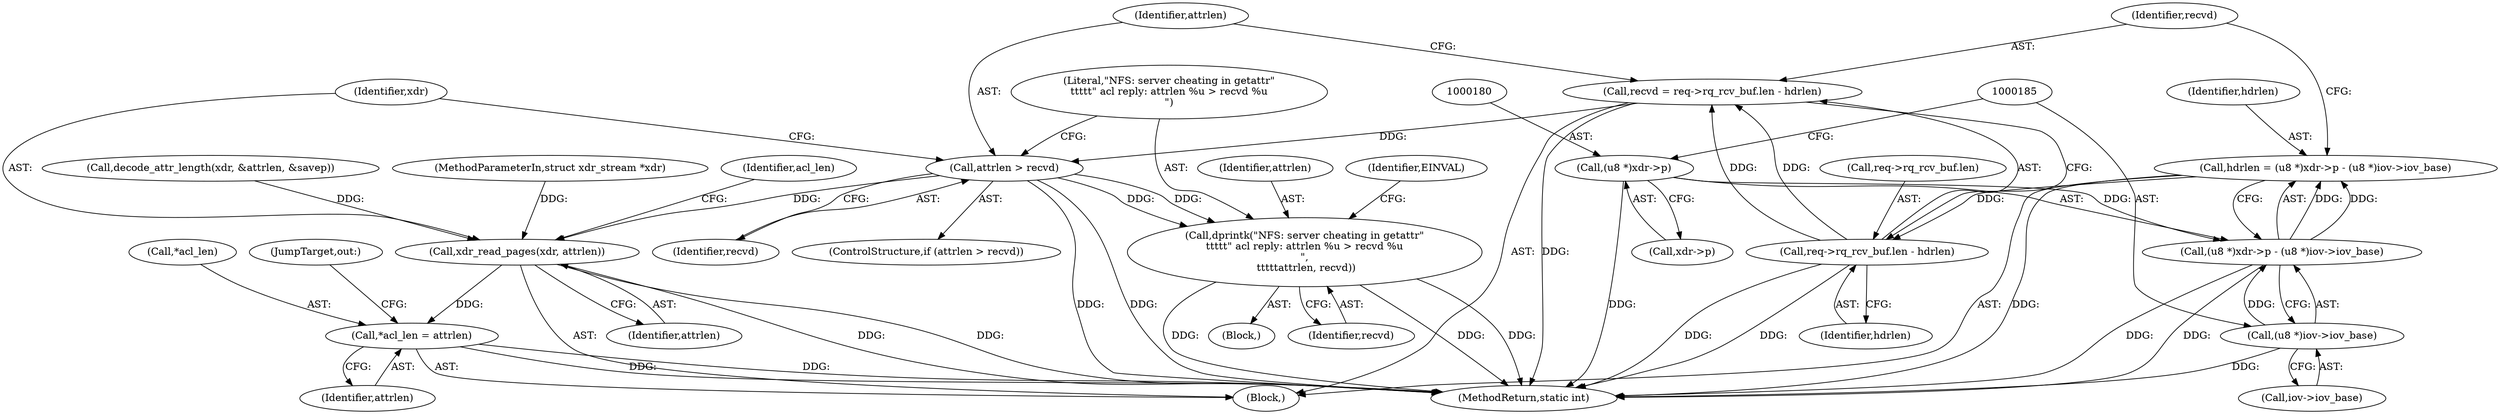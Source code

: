 digraph "1_linux_bf118a342f10dafe44b14451a1392c3254629a1f_2@API" {
"1000199" [label="(Call,attrlen > recvd)"];
"1000189" [label="(Call,recvd = req->rq_rcv_buf.len - hdrlen)"];
"1000191" [label="(Call,req->rq_rcv_buf.len - hdrlen)"];
"1000176" [label="(Call,hdrlen = (u8 *)xdr->p - (u8 *)iov->iov_base)"];
"1000178" [label="(Call,(u8 *)xdr->p - (u8 *)iov->iov_base)"];
"1000179" [label="(Call,(u8 *)xdr->p)"];
"1000184" [label="(Call,(u8 *)iov->iov_base)"];
"1000203" [label="(Call,dprintk(\"NFS: server cheating in getattr\"\n\t\t\t\t\t\" acl reply: attrlen %u > recvd %u\n\",\n \t\t\t\t\tattrlen, recvd))"];
"1000210" [label="(Call,xdr_read_pages(xdr, attrlen))"];
"1000213" [label="(Call,*acl_len = attrlen)"];
"1000177" [label="(Identifier,hdrlen)"];
"1000181" [label="(Call,xdr->p)"];
"1000102" [label="(MethodParameterIn,struct xdr_stream *xdr)"];
"1000203" [label="(Call,dprintk(\"NFS: server cheating in getattr\"\n\t\t\t\t\t\" acl reply: attrlen %u > recvd %u\n\",\n \t\t\t\t\tattrlen, recvd))"];
"1000190" [label="(Identifier,recvd)"];
"1000216" [label="(Identifier,attrlen)"];
"1000192" [label="(Call,req->rq_rcv_buf.len)"];
"1000213" [label="(Call,*acl_len = attrlen)"];
"1000189" [label="(Call,recvd = req->rq_rcv_buf.len - hdrlen)"];
"1000179" [label="(Call,(u8 *)xdr->p)"];
"1000215" [label="(Identifier,acl_len)"];
"1000202" [label="(Block,)"];
"1000212" [label="(Identifier,attrlen)"];
"1000204" [label="(Literal,\"NFS: server cheating in getattr\"\n\t\t\t\t\t\" acl reply: attrlen %u > recvd %u\n\")"];
"1000146" [label="(Call,decode_attr_length(xdr, &attrlen, &savep))"];
"1000210" [label="(Call,xdr_read_pages(xdr, attrlen))"];
"1000201" [label="(Identifier,recvd)"];
"1000176" [label="(Call,hdrlen = (u8 *)xdr->p - (u8 *)iov->iov_base)"];
"1000197" [label="(Identifier,hdrlen)"];
"1000186" [label="(Call,iov->iov_base)"];
"1000173" [label="(Block,)"];
"1000199" [label="(Call,attrlen > recvd)"];
"1000222" [label="(JumpTarget,out:)"];
"1000225" [label="(MethodReturn,static int)"];
"1000191" [label="(Call,req->rq_rcv_buf.len - hdrlen)"];
"1000200" [label="(Identifier,attrlen)"];
"1000209" [label="(Identifier,EINVAL)"];
"1000178" [label="(Call,(u8 *)xdr->p - (u8 *)iov->iov_base)"];
"1000214" [label="(Call,*acl_len)"];
"1000206" [label="(Identifier,recvd)"];
"1000205" [label="(Identifier,attrlen)"];
"1000211" [label="(Identifier,xdr)"];
"1000198" [label="(ControlStructure,if (attrlen > recvd))"];
"1000184" [label="(Call,(u8 *)iov->iov_base)"];
"1000199" -> "1000198"  [label="AST: "];
"1000199" -> "1000201"  [label="CFG: "];
"1000200" -> "1000199"  [label="AST: "];
"1000201" -> "1000199"  [label="AST: "];
"1000204" -> "1000199"  [label="CFG: "];
"1000211" -> "1000199"  [label="CFG: "];
"1000199" -> "1000225"  [label="DDG: "];
"1000199" -> "1000225"  [label="DDG: "];
"1000189" -> "1000199"  [label="DDG: "];
"1000199" -> "1000203"  [label="DDG: "];
"1000199" -> "1000203"  [label="DDG: "];
"1000199" -> "1000210"  [label="DDG: "];
"1000189" -> "1000173"  [label="AST: "];
"1000189" -> "1000191"  [label="CFG: "];
"1000190" -> "1000189"  [label="AST: "];
"1000191" -> "1000189"  [label="AST: "];
"1000200" -> "1000189"  [label="CFG: "];
"1000189" -> "1000225"  [label="DDG: "];
"1000191" -> "1000189"  [label="DDG: "];
"1000191" -> "1000189"  [label="DDG: "];
"1000191" -> "1000197"  [label="CFG: "];
"1000192" -> "1000191"  [label="AST: "];
"1000197" -> "1000191"  [label="AST: "];
"1000191" -> "1000225"  [label="DDG: "];
"1000191" -> "1000225"  [label="DDG: "];
"1000176" -> "1000191"  [label="DDG: "];
"1000176" -> "1000173"  [label="AST: "];
"1000176" -> "1000178"  [label="CFG: "];
"1000177" -> "1000176"  [label="AST: "];
"1000178" -> "1000176"  [label="AST: "];
"1000190" -> "1000176"  [label="CFG: "];
"1000176" -> "1000225"  [label="DDG: "];
"1000178" -> "1000176"  [label="DDG: "];
"1000178" -> "1000176"  [label="DDG: "];
"1000178" -> "1000184"  [label="CFG: "];
"1000179" -> "1000178"  [label="AST: "];
"1000184" -> "1000178"  [label="AST: "];
"1000178" -> "1000225"  [label="DDG: "];
"1000178" -> "1000225"  [label="DDG: "];
"1000179" -> "1000178"  [label="DDG: "];
"1000184" -> "1000178"  [label="DDG: "];
"1000179" -> "1000181"  [label="CFG: "];
"1000180" -> "1000179"  [label="AST: "];
"1000181" -> "1000179"  [label="AST: "];
"1000185" -> "1000179"  [label="CFG: "];
"1000179" -> "1000225"  [label="DDG: "];
"1000184" -> "1000186"  [label="CFG: "];
"1000185" -> "1000184"  [label="AST: "];
"1000186" -> "1000184"  [label="AST: "];
"1000184" -> "1000225"  [label="DDG: "];
"1000203" -> "1000202"  [label="AST: "];
"1000203" -> "1000206"  [label="CFG: "];
"1000204" -> "1000203"  [label="AST: "];
"1000205" -> "1000203"  [label="AST: "];
"1000206" -> "1000203"  [label="AST: "];
"1000209" -> "1000203"  [label="CFG: "];
"1000203" -> "1000225"  [label="DDG: "];
"1000203" -> "1000225"  [label="DDG: "];
"1000203" -> "1000225"  [label="DDG: "];
"1000210" -> "1000173"  [label="AST: "];
"1000210" -> "1000212"  [label="CFG: "];
"1000211" -> "1000210"  [label="AST: "];
"1000212" -> "1000210"  [label="AST: "];
"1000215" -> "1000210"  [label="CFG: "];
"1000210" -> "1000225"  [label="DDG: "];
"1000210" -> "1000225"  [label="DDG: "];
"1000146" -> "1000210"  [label="DDG: "];
"1000102" -> "1000210"  [label="DDG: "];
"1000210" -> "1000213"  [label="DDG: "];
"1000213" -> "1000173"  [label="AST: "];
"1000213" -> "1000216"  [label="CFG: "];
"1000214" -> "1000213"  [label="AST: "];
"1000216" -> "1000213"  [label="AST: "];
"1000222" -> "1000213"  [label="CFG: "];
"1000213" -> "1000225"  [label="DDG: "];
"1000213" -> "1000225"  [label="DDG: "];
}
